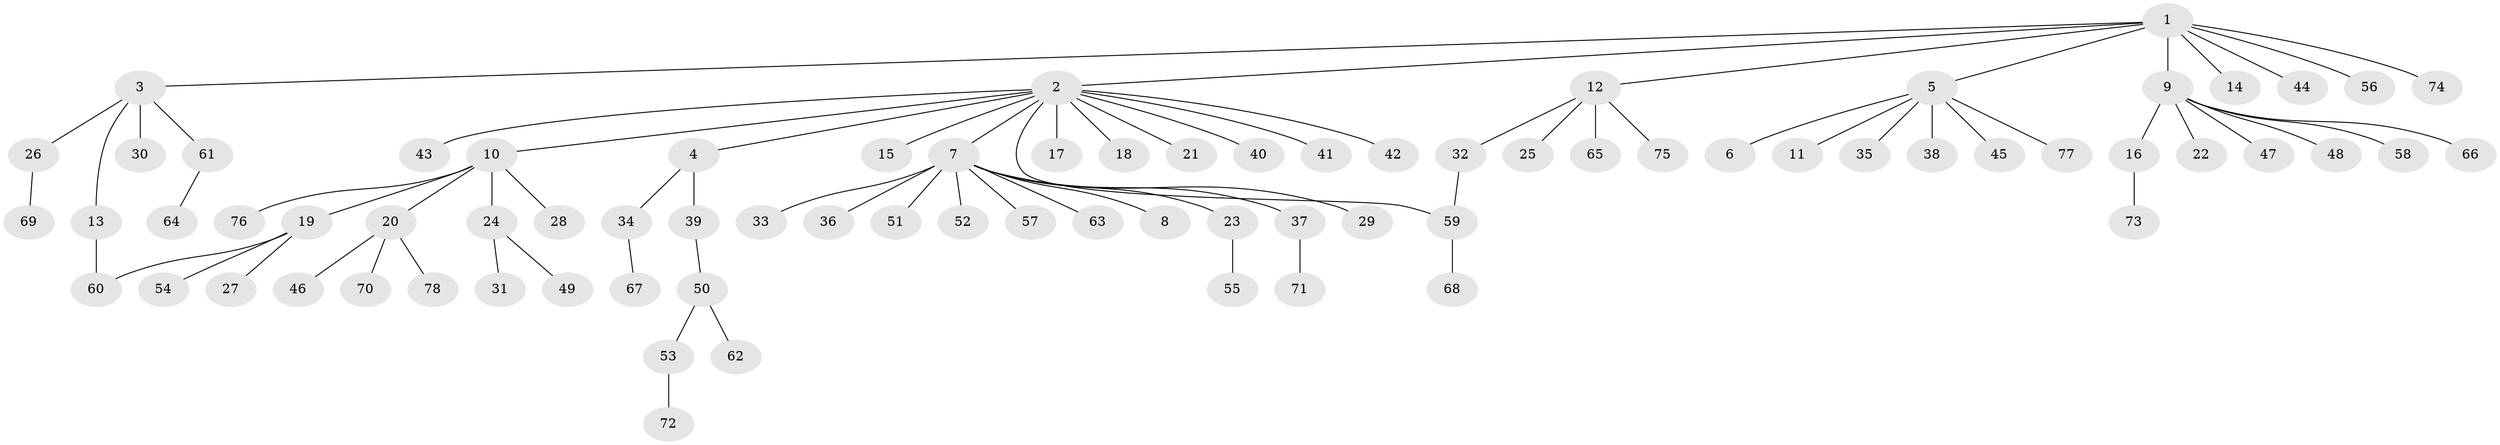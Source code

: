 // coarse degree distribution, {1: 0.9354838709677419, 15: 0.03225806451612903, 16: 0.03225806451612903}
// Generated by graph-tools (version 1.1) at 2025/51/03/04/25 21:51:51]
// undirected, 78 vertices, 79 edges
graph export_dot {
graph [start="1"]
  node [color=gray90,style=filled];
  1;
  2;
  3;
  4;
  5;
  6;
  7;
  8;
  9;
  10;
  11;
  12;
  13;
  14;
  15;
  16;
  17;
  18;
  19;
  20;
  21;
  22;
  23;
  24;
  25;
  26;
  27;
  28;
  29;
  30;
  31;
  32;
  33;
  34;
  35;
  36;
  37;
  38;
  39;
  40;
  41;
  42;
  43;
  44;
  45;
  46;
  47;
  48;
  49;
  50;
  51;
  52;
  53;
  54;
  55;
  56;
  57;
  58;
  59;
  60;
  61;
  62;
  63;
  64;
  65;
  66;
  67;
  68;
  69;
  70;
  71;
  72;
  73;
  74;
  75;
  76;
  77;
  78;
  1 -- 2;
  1 -- 3;
  1 -- 5;
  1 -- 9;
  1 -- 12;
  1 -- 14;
  1 -- 44;
  1 -- 56;
  1 -- 74;
  2 -- 4;
  2 -- 7;
  2 -- 10;
  2 -- 15;
  2 -- 17;
  2 -- 18;
  2 -- 21;
  2 -- 40;
  2 -- 41;
  2 -- 42;
  2 -- 43;
  2 -- 59;
  3 -- 13;
  3 -- 26;
  3 -- 30;
  3 -- 61;
  4 -- 34;
  4 -- 39;
  5 -- 6;
  5 -- 11;
  5 -- 35;
  5 -- 38;
  5 -- 45;
  5 -- 77;
  7 -- 8;
  7 -- 23;
  7 -- 29;
  7 -- 33;
  7 -- 36;
  7 -- 37;
  7 -- 51;
  7 -- 52;
  7 -- 57;
  7 -- 63;
  9 -- 16;
  9 -- 22;
  9 -- 47;
  9 -- 48;
  9 -- 58;
  9 -- 66;
  10 -- 19;
  10 -- 20;
  10 -- 24;
  10 -- 28;
  10 -- 76;
  12 -- 25;
  12 -- 32;
  12 -- 65;
  12 -- 75;
  13 -- 60;
  16 -- 73;
  19 -- 27;
  19 -- 54;
  19 -- 60;
  20 -- 46;
  20 -- 70;
  20 -- 78;
  23 -- 55;
  24 -- 31;
  24 -- 49;
  26 -- 69;
  32 -- 59;
  34 -- 67;
  37 -- 71;
  39 -- 50;
  50 -- 53;
  50 -- 62;
  53 -- 72;
  59 -- 68;
  61 -- 64;
}
